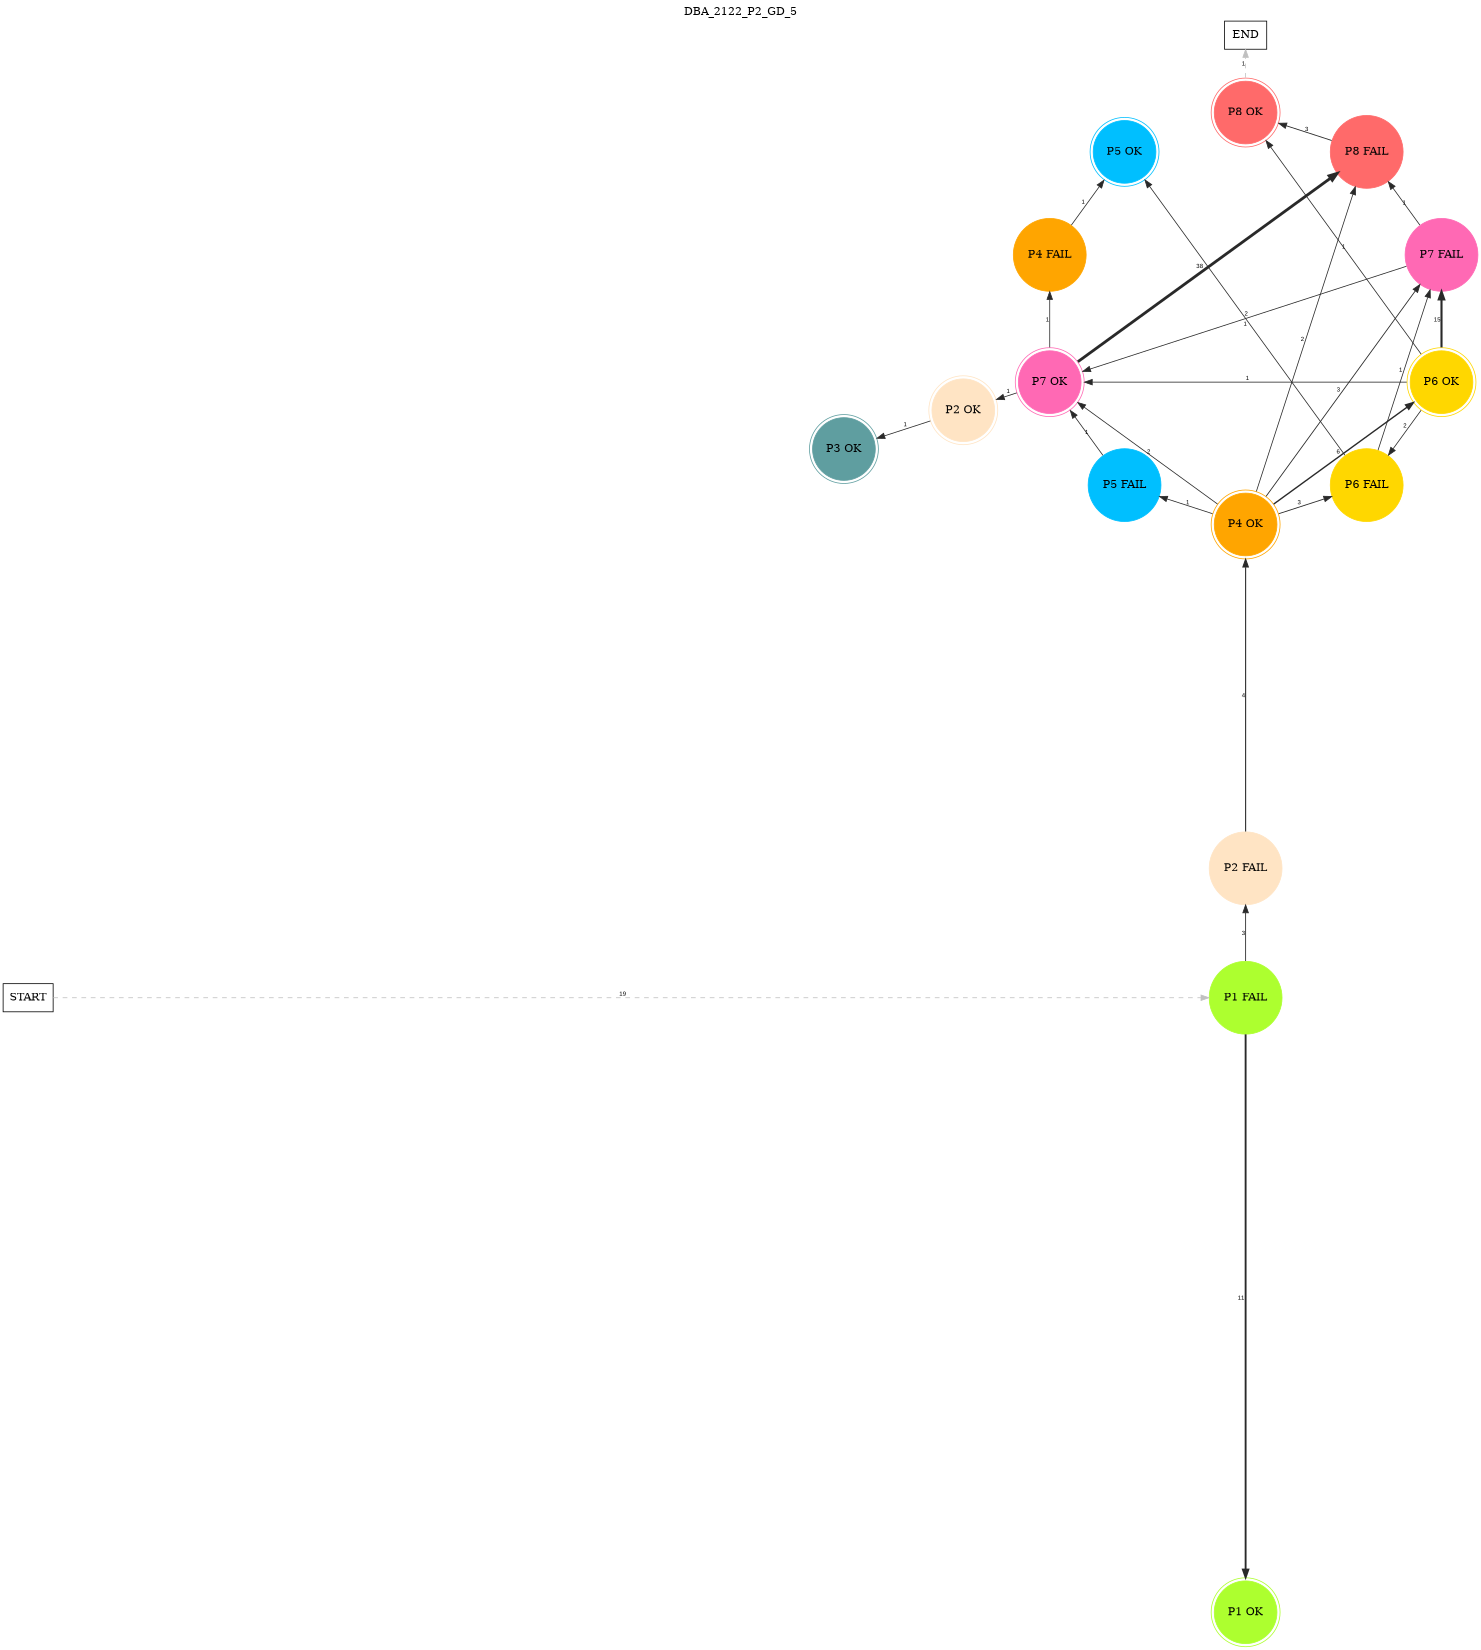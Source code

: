 digraph DBA_2122_P2_GD_5 {
	labelloc="t";
	label=DBA_2122_P2_GD_5;
	dpi = 150
	size="16,11!";
	margin = 0;
layout=circo;
"START" [shape=box, fillcolor=white, style=filled, color=black]
"P1 FAIL" [shape=circle, color=greenyellow, style=filled]
"P1 OK" [shape=circle, color=greenyellow, peripheries=2, style=filled]
"P2 FAIL" [shape=circle, color=bisque, style=filled]
"P4 OK" [shape=circle, color=orange, peripheries=2, style=filled]
"P6 OK" [shape=circle, color=gold, peripheries=2, style=filled]
"P7 FAIL" [shape=circle, color=hotpink, style=filled]
"P6 FAIL" [shape=circle, color=gold, style=filled]
"P7 OK" [shape=circle, color=hotpink, peripheries=2, style=filled]
"P8 FAIL" [shape=circle, color=indianred1, style=filled]
"P8 OK" [shape=circle, color=indianred1, peripheries=2, style=filled]
"P5 OK" [shape=circle, color=deepskyblue, peripheries=2, style=filled]
"P5 FAIL" [shape=circle, color=deepskyblue, style=filled]
"P2 OK" [shape=circle, color=bisque, peripheries=2, style=filled]
"P3 OK" [shape=circle, color=cadetblue, peripheries=2, style=filled]
"P4 FAIL" [shape=circle, color=orange, style=filled]
"END" [shape=box, fillcolor=white, style=filled, color=black]
"START" -> "P1 FAIL" [ style = dashed color=grey label ="19" labelfloat=false fontname="Arial" fontsize=8]

"P1 FAIL" -> "P1 OK" [ color=grey16 penwidth = "2.39789527279837"label ="11" labelfloat=false fontname="Arial" fontsize=8]

"P1 FAIL" -> "P2 FAIL" [ color=grey16 penwidth = "1.09861228866811"label ="3" labelfloat=false fontname="Arial" fontsize=8]

"P2 FAIL" -> "P4 OK" [ color=grey16 penwidth = "1.38629436111989"label ="4" labelfloat=false fontname="Arial" fontsize=8]

"P4 OK" -> "P6 OK" [ color=grey16 penwidth = "1.79175946922805"label ="6" labelfloat=false fontname="Arial" fontsize=8]

"P4 OK" -> "P7 FAIL" [ color=grey16 penwidth = "1.09861228866811"label ="3" labelfloat=false fontname="Arial" fontsize=8]

"P4 OK" -> "P6 FAIL" [ color=grey16 penwidth = "1.09861228866811"label ="3" labelfloat=false fontname="Arial" fontsize=8]

"P4 OK" -> "P7 OK" [ color=grey16 penwidth = "1"label ="2" labelfloat=false fontname="Arial" fontsize=8]

"P4 OK" -> "P8 FAIL" [ color=grey16 penwidth = "1"label ="2" labelfloat=false fontname="Arial" fontsize=8]

"P4 OK" -> "P5 FAIL" [ color=grey16 penwidth = "1"label ="1" labelfloat=false fontname="Arial" fontsize=8]

"P6 OK" -> "P7 FAIL" [ color=grey16 penwidth = "2.70805020110221"label ="15" labelfloat=false fontname="Arial" fontsize=8]

"P6 OK" -> "P6 FAIL" [ color=grey16 penwidth = "1"label ="2" labelfloat=false fontname="Arial" fontsize=8]

"P6 OK" -> "P7 OK" [ color=grey16 penwidth = "1"label ="1" labelfloat=false fontname="Arial" fontsize=8]

"P6 OK" -> "P8 OK" [ color=grey16 penwidth = "1"label ="1" labelfloat=false fontname="Arial" fontsize=8]

"P7 FAIL" -> "P7 OK" [ color=grey16 penwidth = "1"label ="2" labelfloat=false fontname="Arial" fontsize=8]

"P7 FAIL" -> "P8 FAIL" [ color=grey16 penwidth = "1"label ="1" labelfloat=false fontname="Arial" fontsize=8]

"P6 FAIL" -> "P7 FAIL" [ color=grey16 penwidth = "1"label ="1" labelfloat=false fontname="Arial" fontsize=8]

"P6 FAIL" -> "P5 OK" [ color=grey16 penwidth = "1"label ="1" labelfloat=false fontname="Arial" fontsize=8]

"P7 OK" -> "P8 FAIL" [ color=grey16 penwidth = "3.63758615972639"label ="38" labelfloat=false fontname="Arial" fontsize=8]

"P7 OK" -> "P2 OK" [ color=grey16 penwidth = "1"label ="1" labelfloat=false fontname="Arial" fontsize=8]

"P7 OK" -> "P4 FAIL" [ color=grey16 penwidth = "1"label ="1" labelfloat=false fontname="Arial" fontsize=8]

"P8 FAIL" -> "P8 OK" [ color=grey16 penwidth = "1.09861228866811"label ="3" labelfloat=false fontname="Arial" fontsize=8]

"P8 OK" -> "END" [ style = dashed color=grey label ="1" labelfloat=false fontname="Arial" fontsize=8]

"P5 FAIL" -> "P7 OK" [ color=grey16 penwidth = "1"label ="1" labelfloat=false fontname="Arial" fontsize=8]

"P2 OK" -> "P3 OK" [ color=grey16 penwidth = "1"label ="1" labelfloat=false fontname="Arial" fontsize=8]

"P4 FAIL" -> "P5 OK" [ color=grey16 penwidth = "1"label ="1" labelfloat=false fontname="Arial" fontsize=8]

}
